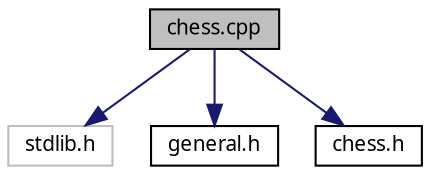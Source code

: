 digraph G
{
  edge [fontname="FreeSans.ttf",fontsize="10",labelfontname="FreeSans.ttf",labelfontsize="10"];
  node [fontname="FreeSans.ttf",fontsize="10",shape=record];
  Node1 [label="chess.cpp",height=0.2,width=0.4,color="black", fillcolor="grey75", style="filled" fontcolor="black"];
  Node1 -> Node2 [color="midnightblue",fontsize="10",style="solid",fontname="FreeSans.ttf"];
  Node2 [label="stdlib.h",height=0.2,width=0.4,color="grey75", fillcolor="white", style="filled"];
  Node1 -> Node3 [color="midnightblue",fontsize="10",style="solid",fontname="FreeSans.ttf"];
  Node3 [label="general.h",height=0.2,width=0.4,color="black", fillcolor="white", style="filled",URL="$general_8h.html"];
  Node1 -> Node4 [color="midnightblue",fontsize="10",style="solid",fontname="FreeSans.ttf"];
  Node4 [label="chess.h",height=0.2,width=0.4,color="black", fillcolor="white", style="filled",URL="$chess_8h.html"];
}

